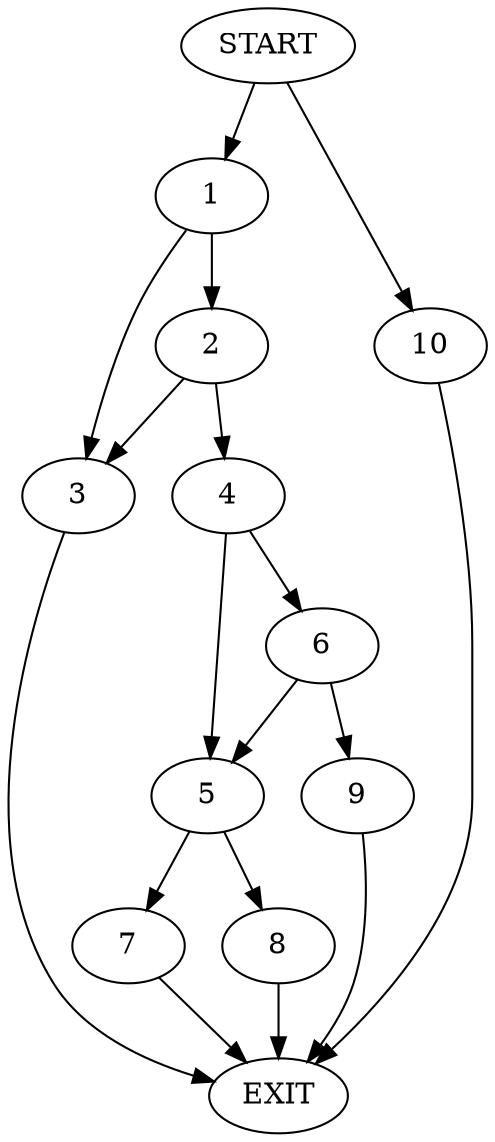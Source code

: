 digraph {
0 [label="START"]
11 [label="EXIT"]
0 -> 1
1 -> 2
1 -> 3
2 -> 4
2 -> 3
3 -> 11
4 -> 5
4 -> 6
5 -> 7
5 -> 8
6 -> 5
6 -> 9
0 -> 10
10 -> 11
9 -> 11
8 -> 11
7 -> 11
}
